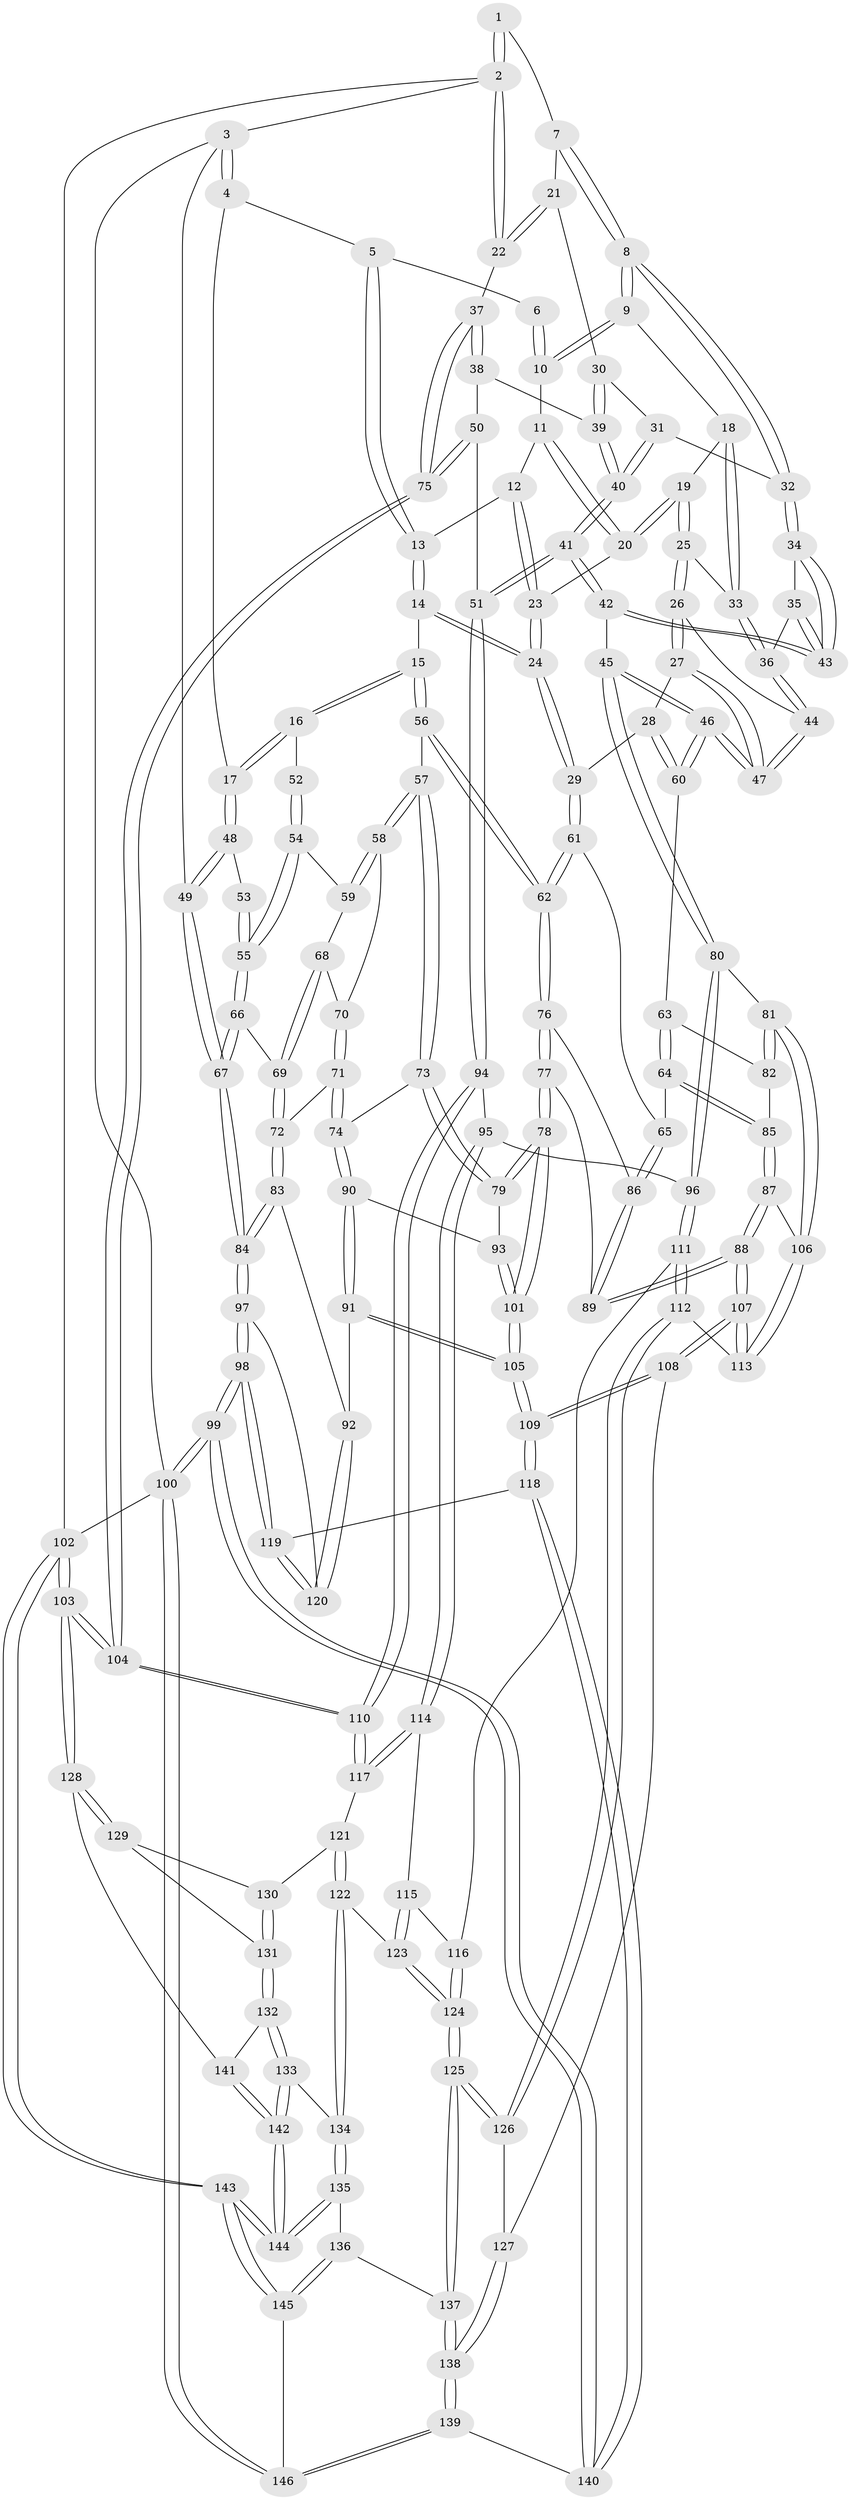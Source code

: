 // Generated by graph-tools (version 1.1) at 2025/17/03/09/25 04:17:06]
// undirected, 146 vertices, 362 edges
graph export_dot {
graph [start="1"]
  node [color=gray90,style=filled];
  1 [pos="+0.8307292844094626+0"];
  2 [pos="+1+0"];
  3 [pos="+0+0"];
  4 [pos="+0.20005405738498122+0"];
  5 [pos="+0.44852405316316557+0"];
  6 [pos="+0.638946062742628+0"];
  7 [pos="+0.8408453139241945+0"];
  8 [pos="+0.7085896684812304+0.1076783322598924"];
  9 [pos="+0.6799798283207054+0.09651391760033157"];
  10 [pos="+0.6418449728983526+0"];
  11 [pos="+0.6058401014326896+0.02582500579605848"];
  12 [pos="+0.5305006667815146+0.04757338847890058"];
  13 [pos="+0.45100467976921277+0"];
  14 [pos="+0.36828753919617263+0.18916485842360933"];
  15 [pos="+0.32270834039383756+0.19020919165737984"];
  16 [pos="+0.2978088411297566+0.18075198375564525"];
  17 [pos="+0.28571542888967977+0.15865687651474744"];
  18 [pos="+0.6052483281422781+0.12421103583506733"];
  19 [pos="+0.5729563417509476+0.11848141204520449"];
  20 [pos="+0.5666394471591987+0.1155604096255372"];
  21 [pos="+0.9011526263070883+0.07799309553069603"];
  22 [pos="+1+0.13744400526780962"];
  23 [pos="+0.5372788473482913+0.10728882044465185"];
  24 [pos="+0.38152136838805956+0.19530722005502144"];
  25 [pos="+0.559330160434832+0.21509612452295226"];
  26 [pos="+0.5535483206708447+0.2255867917911627"];
  27 [pos="+0.5215977481463648+0.2463064430355538"];
  28 [pos="+0.43723640801362823+0.23102403938216512"];
  29 [pos="+0.390727710702681+0.20606166352771108"];
  30 [pos="+0.8644139453856795+0.1380972766788"];
  31 [pos="+0.7838307126276578+0.15518648705638113"];
  32 [pos="+0.7352733295143451+0.14398933495215394"];
  33 [pos="+0.6139413568856348+0.1800044024959305"];
  34 [pos="+0.7052270844746373+0.19691829322224746"];
  35 [pos="+0.6472194440238754+0.22900146911297742"];
  36 [pos="+0.6443591778786889+0.22964418463593533"];
  37 [pos="+1+0.21032164181089472"];
  38 [pos="+0.954802712706497+0.24207716479671837"];
  39 [pos="+0.9074309373394331+0.23504752336937237"];
  40 [pos="+0.8007403603355283+0.3840374288039621"];
  41 [pos="+0.7995602338627521+0.3869446232188611"];
  42 [pos="+0.7721888571715065+0.3778192062879759"];
  43 [pos="+0.763075523891122+0.35955176472783734"];
  44 [pos="+0.6414646698992641+0.23276632611362966"];
  45 [pos="+0.6307006718848819+0.37907448276723615"];
  46 [pos="+0.6143924866650996+0.36621549110721124"];
  47 [pos="+0.6060982944862638+0.33467645573770244"];
  48 [pos="+0+0"];
  49 [pos="+0+0"];
  50 [pos="+0.9551662576256311+0.3739338821878353"];
  51 [pos="+0.8256597608270471+0.42797830260628206"];
  52 [pos="+0.21201304511160557+0.21363254155043837"];
  53 [pos="+0.012332445763719406+0.13712288405274967"];
  54 [pos="+0.14453454888031464+0.3019342141930868"];
  55 [pos="+0.07748976246344338+0.31604248469471097"];
  56 [pos="+0.27213518733275244+0.3726360816405602"];
  57 [pos="+0.2292827602757314+0.38165923603768165"];
  58 [pos="+0.19341499117554706+0.36916925297409925"];
  59 [pos="+0.1732968860372316+0.34451216172234816"];
  60 [pos="+0.5137082048936368+0.381332082140431"];
  61 [pos="+0.39822997486711104+0.3390031211111593"];
  62 [pos="+0.3043219745145701+0.41024266915856406"];
  63 [pos="+0.5071069435744819+0.38747204093503923"];
  64 [pos="+0.44803791972209417+0.4033008314525874"];
  65 [pos="+0.4245814014859851+0.40009019571980203"];
  66 [pos="+0.04304832527860872+0.3572553142797158"];
  67 [pos="+0+0.4635892016457452"];
  68 [pos="+0.13041053267990044+0.39298972030567014"];
  69 [pos="+0.10172329309530297+0.40545822406970733"];
  70 [pos="+0.175844235098127+0.3904088675398321"];
  71 [pos="+0.14081910848483398+0.4516328525319093"];
  72 [pos="+0.1363843616220052+0.4509613704981649"];
  73 [pos="+0.20938708247169052+0.452914139889541"];
  74 [pos="+0.1619328264457614+0.46698020669611334"];
  75 [pos="+1+0.33351336486879796"];
  76 [pos="+0.3118997561722933+0.42840167578134114"];
  77 [pos="+0.30754574745214136+0.48055920070254066"];
  78 [pos="+0.29228679289351184+0.49651914126733443"];
  79 [pos="+0.2506500777420536+0.48379573157882005"];
  80 [pos="+0.5848146753193739+0.5330340779400068"];
  81 [pos="+0.5572103357367905+0.5433528409929627"];
  82 [pos="+0.5085522602480035+0.406571154785082"];
  83 [pos="+0+0.5698378182153242"];
  84 [pos="+0+0.5570880876250142"];
  85 [pos="+0.47558214164610496+0.5008917913027436"];
  86 [pos="+0.41295488786373197+0.41283379133496095"];
  87 [pos="+0.47778877873749515+0.5454872696748622"];
  88 [pos="+0.44992428262606327+0.5558781914597225"];
  89 [pos="+0.4031143145725133+0.5059289814348507"];
  90 [pos="+0.1682835102233815+0.5077910004147123"];
  91 [pos="+0.11548568151012807+0.5980845379921466"];
  92 [pos="+0.06625816457069113+0.5993687791942528"];
  93 [pos="+0.1947025025522541+0.5151243613975539"];
  94 [pos="+0.8299298001479898+0.4551906268075398"];
  95 [pos="+0.7792297560280783+0.5566756986703758"];
  96 [pos="+0.6905992377303117+0.5749372347592897"];
  97 [pos="+0+0.5733854615964092"];
  98 [pos="+0+1"];
  99 [pos="+0+1"];
  100 [pos="+0+1"];
  101 [pos="+0.2722626900321774+0.6093652925871176"];
  102 [pos="+1+1"];
  103 [pos="+1+0.6632493114176612"];
  104 [pos="+1+0.6478230116720439"];
  105 [pos="+0.27246387089160257+0.6609997572618842"];
  106 [pos="+0.5558191362565851+0.5441900309852601"];
  107 [pos="+0.378516166896457+0.6732268318919122"];
  108 [pos="+0.3418400780719563+0.7003146820956688"];
  109 [pos="+0.30817453560372826+0.7129839167977597"];
  110 [pos="+1+0.6414690278597915"];
  111 [pos="+0.6528867850042129+0.6724597815751702"];
  112 [pos="+0.566232745016739+0.6970943765864164"];
  113 [pos="+0.5630354436919887+0.6936424973996518"];
  114 [pos="+0.79920625482097+0.609847427280813"];
  115 [pos="+0.7935920861408391+0.6597387785737011"];
  116 [pos="+0.6772473782477559+0.7015061293531271"];
  117 [pos="+0.9694744434520507+0.6712770798385166"];
  118 [pos="+0.27153146425236413+0.8100921317446855"];
  119 [pos="+0.12407346467406746+0.790226670182562"];
  120 [pos="+0.12176655351223957+0.7866923365331693"];
  121 [pos="+0.8640779968950912+0.749682494451501"];
  122 [pos="+0.8122188051171664+0.7496693414758693"];
  123 [pos="+0.8032963203834599+0.7431802820649133"];
  124 [pos="+0.7010068520292707+0.7838035408259851"];
  125 [pos="+0.6666932459273763+0.8305611490443492"];
  126 [pos="+0.5702367688781188+0.7630977678972396"];
  127 [pos="+0.5153498246305267+0.7979606349357564"];
  128 [pos="+1+0.76404179855897"];
  129 [pos="+0.9826483820700163+0.7821476994405285"];
  130 [pos="+0.8900074855353219+0.7765569001858201"];
  131 [pos="+0.9049302427391472+0.8301534750224246"];
  132 [pos="+0.9006971914928272+0.8484194875817338"];
  133 [pos="+0.889087033910413+0.8599582183722435"];
  134 [pos="+0.8263354441392962+0.851211560268782"];
  135 [pos="+0.7850269496738888+0.89906982974808"];
  136 [pos="+0.6920521549198376+0.8906154284524862"];
  137 [pos="+0.668022138458462+0.8498989460316382"];
  138 [pos="+0.4849082617697414+0.9214911399981237"];
  139 [pos="+0.38323352266412253+1"];
  140 [pos="+0.2754432146596486+0.8286442902469524"];
  141 [pos="+0.9620339582430479+0.85513484151953"];
  142 [pos="+0.970521403999407+1"];
  143 [pos="+1+1"];
  144 [pos="+0.9874201199468269+1"];
  145 [pos="+0.618997528295086+1"];
  146 [pos="+0.39111095670475254+1"];
  1 -- 2;
  1 -- 2;
  1 -- 7;
  2 -- 3;
  2 -- 22;
  2 -- 22;
  2 -- 102;
  3 -- 4;
  3 -- 4;
  3 -- 49;
  3 -- 100;
  4 -- 5;
  4 -- 17;
  5 -- 6;
  5 -- 13;
  5 -- 13;
  6 -- 10;
  6 -- 10;
  7 -- 8;
  7 -- 8;
  7 -- 21;
  8 -- 9;
  8 -- 9;
  8 -- 32;
  8 -- 32;
  9 -- 10;
  9 -- 10;
  9 -- 18;
  10 -- 11;
  11 -- 12;
  11 -- 20;
  11 -- 20;
  12 -- 13;
  12 -- 23;
  12 -- 23;
  13 -- 14;
  13 -- 14;
  14 -- 15;
  14 -- 24;
  14 -- 24;
  15 -- 16;
  15 -- 16;
  15 -- 56;
  15 -- 56;
  16 -- 17;
  16 -- 17;
  16 -- 52;
  17 -- 48;
  17 -- 48;
  18 -- 19;
  18 -- 33;
  18 -- 33;
  19 -- 20;
  19 -- 20;
  19 -- 25;
  19 -- 25;
  20 -- 23;
  21 -- 22;
  21 -- 22;
  21 -- 30;
  22 -- 37;
  23 -- 24;
  23 -- 24;
  24 -- 29;
  24 -- 29;
  25 -- 26;
  25 -- 26;
  25 -- 33;
  26 -- 27;
  26 -- 27;
  26 -- 44;
  27 -- 28;
  27 -- 47;
  27 -- 47;
  28 -- 29;
  28 -- 60;
  28 -- 60;
  29 -- 61;
  29 -- 61;
  30 -- 31;
  30 -- 39;
  30 -- 39;
  31 -- 32;
  31 -- 40;
  31 -- 40;
  32 -- 34;
  32 -- 34;
  33 -- 36;
  33 -- 36;
  34 -- 35;
  34 -- 43;
  34 -- 43;
  35 -- 36;
  35 -- 43;
  35 -- 43;
  36 -- 44;
  36 -- 44;
  37 -- 38;
  37 -- 38;
  37 -- 75;
  37 -- 75;
  38 -- 39;
  38 -- 50;
  39 -- 40;
  39 -- 40;
  40 -- 41;
  40 -- 41;
  41 -- 42;
  41 -- 42;
  41 -- 51;
  41 -- 51;
  42 -- 43;
  42 -- 43;
  42 -- 45;
  44 -- 47;
  44 -- 47;
  45 -- 46;
  45 -- 46;
  45 -- 80;
  45 -- 80;
  46 -- 47;
  46 -- 47;
  46 -- 60;
  46 -- 60;
  48 -- 49;
  48 -- 49;
  48 -- 53;
  49 -- 67;
  49 -- 67;
  50 -- 51;
  50 -- 75;
  50 -- 75;
  51 -- 94;
  51 -- 94;
  52 -- 54;
  52 -- 54;
  53 -- 55;
  53 -- 55;
  54 -- 55;
  54 -- 55;
  54 -- 59;
  55 -- 66;
  55 -- 66;
  56 -- 57;
  56 -- 62;
  56 -- 62;
  57 -- 58;
  57 -- 58;
  57 -- 73;
  57 -- 73;
  58 -- 59;
  58 -- 59;
  58 -- 70;
  59 -- 68;
  60 -- 63;
  61 -- 62;
  61 -- 62;
  61 -- 65;
  62 -- 76;
  62 -- 76;
  63 -- 64;
  63 -- 64;
  63 -- 82;
  64 -- 65;
  64 -- 85;
  64 -- 85;
  65 -- 86;
  65 -- 86;
  66 -- 67;
  66 -- 67;
  66 -- 69;
  67 -- 84;
  67 -- 84;
  68 -- 69;
  68 -- 69;
  68 -- 70;
  69 -- 72;
  69 -- 72;
  70 -- 71;
  70 -- 71;
  71 -- 72;
  71 -- 74;
  71 -- 74;
  72 -- 83;
  72 -- 83;
  73 -- 74;
  73 -- 79;
  73 -- 79;
  74 -- 90;
  74 -- 90;
  75 -- 104;
  75 -- 104;
  76 -- 77;
  76 -- 77;
  76 -- 86;
  77 -- 78;
  77 -- 78;
  77 -- 89;
  78 -- 79;
  78 -- 79;
  78 -- 101;
  78 -- 101;
  79 -- 93;
  80 -- 81;
  80 -- 96;
  80 -- 96;
  81 -- 82;
  81 -- 82;
  81 -- 106;
  81 -- 106;
  82 -- 85;
  83 -- 84;
  83 -- 84;
  83 -- 92;
  84 -- 97;
  84 -- 97;
  85 -- 87;
  85 -- 87;
  86 -- 89;
  86 -- 89;
  87 -- 88;
  87 -- 88;
  87 -- 106;
  88 -- 89;
  88 -- 89;
  88 -- 107;
  88 -- 107;
  90 -- 91;
  90 -- 91;
  90 -- 93;
  91 -- 92;
  91 -- 105;
  91 -- 105;
  92 -- 120;
  92 -- 120;
  93 -- 101;
  93 -- 101;
  94 -- 95;
  94 -- 110;
  94 -- 110;
  95 -- 96;
  95 -- 114;
  95 -- 114;
  96 -- 111;
  96 -- 111;
  97 -- 98;
  97 -- 98;
  97 -- 120;
  98 -- 99;
  98 -- 99;
  98 -- 119;
  98 -- 119;
  99 -- 100;
  99 -- 100;
  99 -- 140;
  99 -- 140;
  100 -- 146;
  100 -- 146;
  100 -- 102;
  101 -- 105;
  101 -- 105;
  102 -- 103;
  102 -- 103;
  102 -- 143;
  102 -- 143;
  103 -- 104;
  103 -- 104;
  103 -- 128;
  103 -- 128;
  104 -- 110;
  104 -- 110;
  105 -- 109;
  105 -- 109;
  106 -- 113;
  106 -- 113;
  107 -- 108;
  107 -- 108;
  107 -- 113;
  107 -- 113;
  108 -- 109;
  108 -- 109;
  108 -- 127;
  109 -- 118;
  109 -- 118;
  110 -- 117;
  110 -- 117;
  111 -- 112;
  111 -- 112;
  111 -- 116;
  112 -- 113;
  112 -- 126;
  112 -- 126;
  114 -- 115;
  114 -- 117;
  114 -- 117;
  115 -- 116;
  115 -- 123;
  115 -- 123;
  116 -- 124;
  116 -- 124;
  117 -- 121;
  118 -- 119;
  118 -- 140;
  118 -- 140;
  119 -- 120;
  119 -- 120;
  121 -- 122;
  121 -- 122;
  121 -- 130;
  122 -- 123;
  122 -- 134;
  122 -- 134;
  123 -- 124;
  123 -- 124;
  124 -- 125;
  124 -- 125;
  125 -- 126;
  125 -- 126;
  125 -- 137;
  125 -- 137;
  126 -- 127;
  127 -- 138;
  127 -- 138;
  128 -- 129;
  128 -- 129;
  128 -- 141;
  129 -- 130;
  129 -- 131;
  130 -- 131;
  130 -- 131;
  131 -- 132;
  131 -- 132;
  132 -- 133;
  132 -- 133;
  132 -- 141;
  133 -- 134;
  133 -- 142;
  133 -- 142;
  134 -- 135;
  134 -- 135;
  135 -- 136;
  135 -- 144;
  135 -- 144;
  136 -- 137;
  136 -- 145;
  136 -- 145;
  137 -- 138;
  137 -- 138;
  138 -- 139;
  138 -- 139;
  139 -- 140;
  139 -- 146;
  139 -- 146;
  141 -- 142;
  141 -- 142;
  142 -- 144;
  142 -- 144;
  143 -- 144;
  143 -- 144;
  143 -- 145;
  143 -- 145;
  145 -- 146;
}
